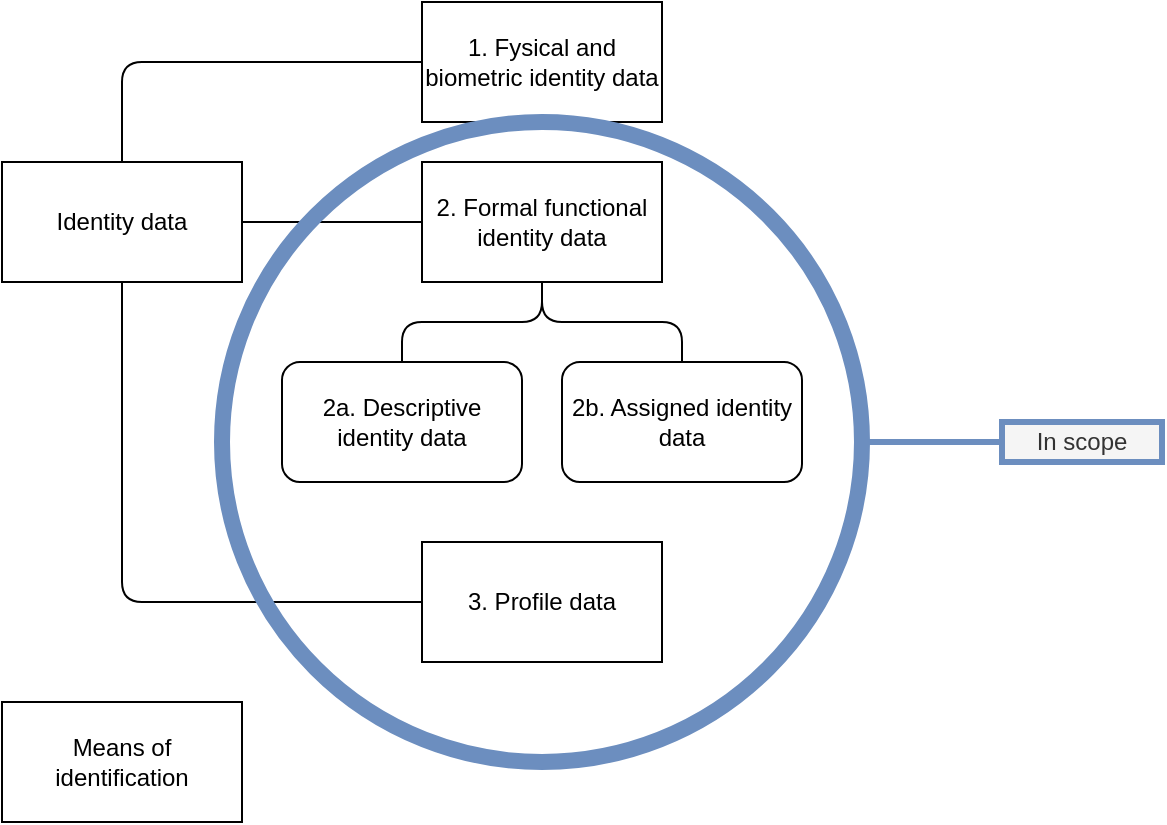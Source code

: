 <mxfile version="13.9.9" type="device" pages="2"><diagram id="x1BMVPyfOQOd86xwhrJ5" name="Overview"><mxGraphModel dx="1086" dy="966" grid="1" gridSize="10" guides="1" tooltips="1" connect="1" arrows="1" fold="1" page="1" pageScale="1" pageWidth="827" pageHeight="1169" math="0" shadow="0"><root><mxCell id="0"/><mxCell id="1" parent="0"/><mxCell id="DdvPGNw21j8ewd76JKg0-1" value="Identity data" style="rounded=0;whiteSpace=wrap;html=1;" parent="1" vertex="1"><mxGeometry x="60" y="170" width="120" height="60" as="geometry"/></mxCell><mxCell id="DdvPGNw21j8ewd76JKg0-2" value="1. Fysical and biometric identity data" style="rounded=0;whiteSpace=wrap;html=1;" parent="1" vertex="1"><mxGeometry x="270" y="90" width="120" height="60" as="geometry"/></mxCell><mxCell id="DdvPGNw21j8ewd76JKg0-3" value="2. Formal functional identity data" style="rounded=0;whiteSpace=wrap;html=1;" parent="1" vertex="1"><mxGeometry x="270" y="170" width="120" height="60" as="geometry"/></mxCell><mxCell id="DdvPGNw21j8ewd76JKg0-4" value="2a. Descriptive identity data" style="rounded=1;whiteSpace=wrap;html=1;" parent="1" vertex="1"><mxGeometry x="200" y="270" width="120" height="60" as="geometry"/></mxCell><mxCell id="DdvPGNw21j8ewd76JKg0-5" value="" style="endArrow=none;html=1;entryX=0.5;entryY=1;entryDx=0;entryDy=0;exitX=0.5;exitY=0;exitDx=0;exitDy=0;edgeStyle=orthogonalEdgeStyle;" parent="1" source="DdvPGNw21j8ewd76JKg0-4" target="DdvPGNw21j8ewd76JKg0-3" edge="1"><mxGeometry width="50" height="50" relative="1" as="geometry"><mxPoint x="390" y="500" as="sourcePoint"/><mxPoint x="440" y="450" as="targetPoint"/></mxGeometry></mxCell><mxCell id="DdvPGNw21j8ewd76JKg0-6" value="2b. Assigned identity data" style="rounded=1;whiteSpace=wrap;html=1;" parent="1" vertex="1"><mxGeometry x="340" y="270" width="120" height="60" as="geometry"/></mxCell><mxCell id="DdvPGNw21j8ewd76JKg0-8" value="3. Profile data" style="rounded=0;whiteSpace=wrap;html=1;" parent="1" vertex="1"><mxGeometry x="270" y="360" width="120" height="60" as="geometry"/></mxCell><mxCell id="DdvPGNw21j8ewd76JKg0-9" value="" style="endArrow=none;html=1;entryX=1;entryY=0.5;entryDx=0;entryDy=0;exitX=0;exitY=0.5;exitDx=0;exitDy=0;" parent="1" source="DdvPGNw21j8ewd76JKg0-3" target="DdvPGNw21j8ewd76JKg0-1" edge="1"><mxGeometry width="50" height="50" relative="1" as="geometry"><mxPoint x="390" y="310" as="sourcePoint"/><mxPoint x="440" y="460" as="targetPoint"/></mxGeometry></mxCell><mxCell id="DdvPGNw21j8ewd76JKg0-10" value="" style="endArrow=none;html=1;entryX=0.5;entryY=0;entryDx=0;entryDy=0;exitX=0;exitY=0.5;exitDx=0;exitDy=0;edgeStyle=orthogonalEdgeStyle;" parent="1" source="DdvPGNw21j8ewd76JKg0-2" target="DdvPGNw21j8ewd76JKg0-1" edge="1"><mxGeometry width="50" height="50" relative="1" as="geometry"><mxPoint x="400" y="330" as="sourcePoint"/><mxPoint x="400" y="270" as="targetPoint"/></mxGeometry></mxCell><mxCell id="DdvPGNw21j8ewd76JKg0-11" value="" style="endArrow=none;html=1;entryX=0.5;entryY=1;entryDx=0;entryDy=0;exitX=0;exitY=0.5;exitDx=0;exitDy=0;edgeStyle=orthogonalEdgeStyle;" parent="1" source="DdvPGNw21j8ewd76JKg0-8" target="DdvPGNw21j8ewd76JKg0-1" edge="1"><mxGeometry width="50" height="50" relative="1" as="geometry"><mxPoint x="230" y="330" as="sourcePoint"/><mxPoint x="400" y="270" as="targetPoint"/></mxGeometry></mxCell><mxCell id="DdvPGNw21j8ewd76JKg0-12" value="Means of identification" style="rounded=0;whiteSpace=wrap;html=1;" parent="1" vertex="1"><mxGeometry x="60" y="440" width="120" height="60" as="geometry"/></mxCell><mxCell id="SflZosPaLAbnbhtmCPzY-5" value="" style="ellipse;whiteSpace=wrap;html=1;fillColor=none;strokeColor=#6C8EBF;strokeWidth=8;" parent="1" vertex="1"><mxGeometry x="170" y="150" width="320" height="320" as="geometry"/></mxCell><mxCell id="SflZosPaLAbnbhtmCPzY-6" value="" style="endArrow=none;html=1;entryX=0.5;entryY=1;entryDx=0;entryDy=0;exitX=0.5;exitY=0;exitDx=0;exitDy=0;edgeStyle=orthogonalEdgeStyle;" parent="1" source="DdvPGNw21j8ewd76JKg0-6" target="DdvPGNw21j8ewd76JKg0-3" edge="1"><mxGeometry width="50" height="50" relative="1" as="geometry"><mxPoint x="260" y="280" as="sourcePoint"/><mxPoint x="340" y="240" as="targetPoint"/></mxGeometry></mxCell><mxCell id="x9EB56DtfFnCR3UPj8n_-7" value="" style="edgeStyle=orthogonalEdgeStyle;rounded=0;orthogonalLoop=1;jettySize=auto;html=1;endArrow=none;endFill=0;strokeColor=#6C8EBF;strokeWidth=3;" edge="1" parent="1" source="x9EB56DtfFnCR3UPj8n_-6" target="SflZosPaLAbnbhtmCPzY-5"><mxGeometry relative="1" as="geometry"/></mxCell><mxCell id="x9EB56DtfFnCR3UPj8n_-6" value="In scope" style="text;html=1;align=center;verticalAlign=middle;whiteSpace=wrap;rounded=0;fillColor=#f5f5f5;fontColor=#333333;strokeColor=#6C8EBF;strokeWidth=3;" vertex="1" parent="1"><mxGeometry x="560" y="300" width="80" height="20" as="geometry"/></mxCell></root></mxGraphModel></diagram><diagram id="ysw6nKp651u6grB0HFw_" name="Identity fraud"><mxGraphModel dx="1086" dy="966" grid="1" gridSize="10" guides="1" tooltips="1" connect="1" arrows="1" fold="1" page="1" pageScale="1" pageWidth="827" pageHeight="1169" math="0" shadow="0"><root><mxCell id="G_Noa9Vmnq9zsIi2be4j-0"/><mxCell id="G_Noa9Vmnq9zsIi2be4j-1" parent="G_Noa9Vmnq9zsIi2be4j-0"/><mxCell id="jcQOTgRez1Ko_6_jFcxm-0" value="Mismatch between person and identity data" style="rounded=0;whiteSpace=wrap;html=1;" vertex="1" parent="G_Noa9Vmnq9zsIi2be4j-1"><mxGeometry x="360" y="160" width="120" height="60" as="geometry"/></mxCell><mxCell id="jcQOTgRez1Ko_6_jFcxm-1" value="Conflict of identity" style="rounded=0;whiteSpace=wrap;html=1;" vertex="1" parent="G_Noa9Vmnq9zsIi2be4j-1"><mxGeometry x="140" y="250" width="120" height="60" as="geometry"/></mxCell><mxCell id="jcQOTgRez1Ko_6_jFcxm-2" value="" style="endArrow=none;html=1;entryX=0.5;entryY=1;entryDx=0;entryDy=0;exitX=0.5;exitY=0;exitDx=0;exitDy=0;edgeStyle=orthogonalEdgeStyle;rounded=0;" edge="1" parent="G_Noa9Vmnq9zsIi2be4j-1" source="jcQOTgRez1Ko_6_jFcxm-1" target="jcQOTgRez1Ko_6_jFcxm-0"><mxGeometry width="50" height="50" relative="1" as="geometry"><mxPoint x="320" y="250" as="sourcePoint"/><mxPoint x="370" y="200" as="targetPoint"/></mxGeometry></mxCell><mxCell id="jcQOTgRez1Ko_6_jFcxm-3" value="Identity alteration" style="rounded=0;whiteSpace=wrap;html=1;fillColor=#dae8fc;strokeColor=#6c8ebf;" vertex="1" parent="G_Noa9Vmnq9zsIi2be4j-1"><mxGeometry x="294" y="250" width="120" height="60" as="geometry"/></mxCell><mxCell id="jcQOTgRez1Ko_6_jFcxm-4" value="" style="endArrow=none;html=1;entryX=0.5;entryY=1;entryDx=0;entryDy=0;exitX=0.5;exitY=0;exitDx=0;exitDy=0;edgeStyle=orthogonalEdgeStyle;rounded=0;" edge="1" parent="G_Noa9Vmnq9zsIi2be4j-1" source="jcQOTgRez1Ko_6_jFcxm-3" target="jcQOTgRez1Ko_6_jFcxm-0"><mxGeometry width="50" height="50" relative="1" as="geometry"><mxPoint x="240" y="260" as="sourcePoint"/><mxPoint x="430" y="170" as="targetPoint"/></mxGeometry></mxCell><mxCell id="jcQOTgRez1Ko_6_jFcxm-5" value="Deletion of identity" style="rounded=0;whiteSpace=wrap;html=1;" vertex="1" parent="G_Noa9Vmnq9zsIi2be4j-1"><mxGeometry x="430" y="250" width="120" height="60" as="geometry"/></mxCell><mxCell id="jcQOTgRez1Ko_6_jFcxm-6" value="Restoring identity" style="rounded=0;whiteSpace=wrap;html=1;" vertex="1" parent="G_Noa9Vmnq9zsIi2be4j-1"><mxGeometry x="570" y="250" width="120" height="60" as="geometry"/></mxCell><mxCell id="jcQOTgRez1Ko_6_jFcxm-7" value="" style="endArrow=none;html=1;entryX=0.5;entryY=1;entryDx=0;entryDy=0;edgeStyle=orthogonalEdgeStyle;rounded=0;" edge="1" parent="G_Noa9Vmnq9zsIi2be4j-1" source="jcQOTgRez1Ko_6_jFcxm-5" target="jcQOTgRez1Ko_6_jFcxm-0"><mxGeometry width="50" height="50" relative="1" as="geometry"><mxPoint x="400" y="260" as="sourcePoint"/><mxPoint x="430" y="170" as="targetPoint"/></mxGeometry></mxCell><mxCell id="jcQOTgRez1Ko_6_jFcxm-8" value="" style="endArrow=none;html=1;entryX=0.5;entryY=1;entryDx=0;entryDy=0;edgeStyle=orthogonalEdgeStyle;rounded=0;exitX=0.5;exitY=0;exitDx=0;exitDy=0;" edge="1" parent="G_Noa9Vmnq9zsIi2be4j-1" source="jcQOTgRez1Ko_6_jFcxm-6" target="jcQOTgRez1Ko_6_jFcxm-0"><mxGeometry width="50" height="50" relative="1" as="geometry"><mxPoint x="540" y="260" as="sourcePoint"/><mxPoint x="430" y="170" as="targetPoint"/></mxGeometry></mxCell><mxCell id="jcQOTgRez1Ko_6_jFcxm-10" value="Lawful" style="rounded=0;whiteSpace=wrap;html=1;" vertex="1" parent="G_Noa9Vmnq9zsIi2be4j-1"><mxGeometry x="220" y="340" width="120" height="60" as="geometry"/></mxCell><mxCell id="jcQOTgRez1Ko_6_jFcxm-11" value="Unlawful" style="rounded=0;whiteSpace=wrap;html=1;fillColor=#dae8fc;strokeColor=#6c8ebf;" vertex="1" parent="G_Noa9Vmnq9zsIi2be4j-1"><mxGeometry x="350" y="340" width="120" height="60" as="geometry"/></mxCell><mxCell id="jcQOTgRez1Ko_6_jFcxm-14" value="" style="endArrow=none;html=1;entryX=0.5;entryY=1;entryDx=0;entryDy=0;exitX=0.5;exitY=0;exitDx=0;exitDy=0;edgeStyle=orthogonalEdgeStyle;rounded=0;" edge="1" parent="G_Noa9Vmnq9zsIi2be4j-1" source="jcQOTgRez1Ko_6_jFcxm-10" target="jcQOTgRez1Ko_6_jFcxm-3"><mxGeometry width="50" height="50" relative="1" as="geometry"><mxPoint x="210" y="260" as="sourcePoint"/><mxPoint x="430" y="170" as="targetPoint"/></mxGeometry></mxCell><mxCell id="jcQOTgRez1Ko_6_jFcxm-15" value="" style="endArrow=none;html=1;entryX=0.5;entryY=1;entryDx=0;entryDy=0;exitX=0.5;exitY=0;exitDx=0;exitDy=0;edgeStyle=orthogonalEdgeStyle;rounded=0;" edge="1" parent="G_Noa9Vmnq9zsIi2be4j-1" source="jcQOTgRez1Ko_6_jFcxm-11" target="jcQOTgRez1Ko_6_jFcxm-3"><mxGeometry width="50" height="50" relative="1" as="geometry"><mxPoint x="270" y="360" as="sourcePoint"/><mxPoint x="364" y="320" as="targetPoint"/></mxGeometry></mxCell><mxCell id="jcQOTgRez1Ko_6_jFcxm-16" value="Identity theft" style="rounded=0;whiteSpace=wrap;html=1;fillColor=#dae8fc;strokeColor=#6c8ebf;" vertex="1" parent="G_Noa9Vmnq9zsIi2be4j-1"><mxGeometry x="100" y="450" width="120" height="60" as="geometry"/></mxCell><mxCell id="jcQOTgRez1Ko_6_jFcxm-17" value="Identity delegation" style="rounded=0;whiteSpace=wrap;html=1;" vertex="1" parent="G_Noa9Vmnq9zsIi2be4j-1"><mxGeometry x="240" y="450" width="120" height="60" as="geometry"/></mxCell><mxCell id="jcQOTgRez1Ko_6_jFcxm-18" value="Identity exchange" style="rounded=0;whiteSpace=wrap;html=1;" vertex="1" parent="G_Noa9Vmnq9zsIi2be4j-1"><mxGeometry x="380" y="450" width="120" height="60" as="geometry"/></mxCell><mxCell id="jcQOTgRez1Ko_6_jFcxm-19" value="Identity creation" style="rounded=0;whiteSpace=wrap;html=1;" vertex="1" parent="G_Noa9Vmnq9zsIi2be4j-1"><mxGeometry x="510" y="450" width="120" height="60" as="geometry"/></mxCell><mxCell id="jcQOTgRez1Ko_6_jFcxm-20" value="" style="endArrow=none;html=1;entryX=0.5;entryY=1;entryDx=0;entryDy=0;exitX=0.5;exitY=0;exitDx=0;exitDy=0;edgeStyle=orthogonalEdgeStyle;rounded=0;" edge="1" parent="G_Noa9Vmnq9zsIi2be4j-1" source="jcQOTgRez1Ko_6_jFcxm-16" target="jcQOTgRez1Ko_6_jFcxm-11"><mxGeometry width="50" height="50" relative="1" as="geometry"><mxPoint x="230" y="370" as="sourcePoint"/><mxPoint x="364" y="320" as="targetPoint"/></mxGeometry></mxCell><mxCell id="jcQOTgRez1Ko_6_jFcxm-21" value="" style="endArrow=none;html=1;entryX=0.5;entryY=1;entryDx=0;entryDy=0;exitX=0.5;exitY=0;exitDx=0;exitDy=0;edgeStyle=orthogonalEdgeStyle;rounded=0;" edge="1" parent="G_Noa9Vmnq9zsIi2be4j-1" source="jcQOTgRez1Ko_6_jFcxm-17" target="jcQOTgRez1Ko_6_jFcxm-11"><mxGeometry width="50" height="50" relative="1" as="geometry"><mxPoint x="160" y="490" as="sourcePoint"/><mxPoint x="380" y="430" as="targetPoint"/></mxGeometry></mxCell><mxCell id="jcQOTgRez1Ko_6_jFcxm-22" value="" style="endArrow=none;html=1;entryX=0.5;entryY=1;entryDx=0;entryDy=0;edgeStyle=orthogonalEdgeStyle;rounded=0;" edge="1" parent="G_Noa9Vmnq9zsIi2be4j-1" source="jcQOTgRez1Ko_6_jFcxm-18" target="jcQOTgRez1Ko_6_jFcxm-11"><mxGeometry width="50" height="50" relative="1" as="geometry"><mxPoint x="304" y="490" as="sourcePoint"/><mxPoint x="380" y="430" as="targetPoint"/></mxGeometry></mxCell><mxCell id="jcQOTgRez1Ko_6_jFcxm-23" value="" style="endArrow=none;html=1;entryX=0.5;entryY=1;entryDx=0;entryDy=0;edgeStyle=orthogonalEdgeStyle;rounded=0;exitX=0.5;exitY=0;exitDx=0;exitDy=0;" edge="1" parent="G_Noa9Vmnq9zsIi2be4j-1" source="jcQOTgRez1Ko_6_jFcxm-19" target="jcQOTgRez1Ko_6_jFcxm-11"><mxGeometry width="50" height="50" relative="1" as="geometry"><mxPoint x="440" y="460" as="sourcePoint"/><mxPoint x="380" y="410" as="targetPoint"/></mxGeometry></mxCell><mxCell id="jcQOTgRez1Ko_6_jFcxm-9" value="&lt;font color=&quot;#ff3333&quot; style=&quot;font-size: 19px&quot;&gt;Figure is 1 on 1 from De Vries, but provides a clear insight in domain of ID fraud. Check if it can be used.&lt;/font&gt;" style="text;html=1;strokeColor=none;fillColor=none;align=center;verticalAlign=middle;whiteSpace=wrap;rounded=0;rotation=-15;" vertex="1" parent="G_Noa9Vmnq9zsIi2be4j-1"><mxGeometry x="350" y="390" width="390" height="60" as="geometry"/></mxCell></root></mxGraphModel></diagram></mxfile>